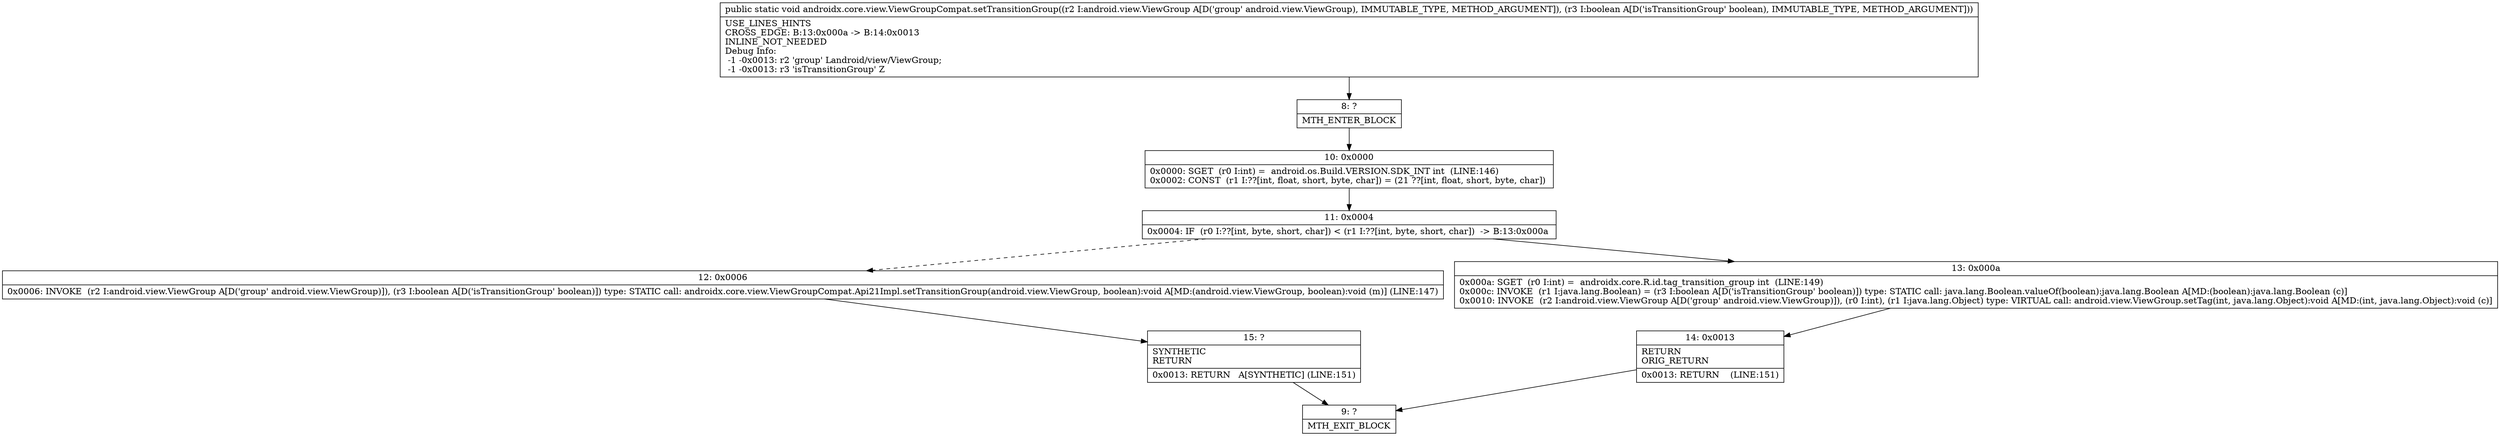 digraph "CFG forandroidx.core.view.ViewGroupCompat.setTransitionGroup(Landroid\/view\/ViewGroup;Z)V" {
Node_8 [shape=record,label="{8\:\ ?|MTH_ENTER_BLOCK\l}"];
Node_10 [shape=record,label="{10\:\ 0x0000|0x0000: SGET  (r0 I:int) =  android.os.Build.VERSION.SDK_INT int  (LINE:146)\l0x0002: CONST  (r1 I:??[int, float, short, byte, char]) = (21 ??[int, float, short, byte, char]) \l}"];
Node_11 [shape=record,label="{11\:\ 0x0004|0x0004: IF  (r0 I:??[int, byte, short, char]) \< (r1 I:??[int, byte, short, char])  \-\> B:13:0x000a \l}"];
Node_12 [shape=record,label="{12\:\ 0x0006|0x0006: INVOKE  (r2 I:android.view.ViewGroup A[D('group' android.view.ViewGroup)]), (r3 I:boolean A[D('isTransitionGroup' boolean)]) type: STATIC call: androidx.core.view.ViewGroupCompat.Api21Impl.setTransitionGroup(android.view.ViewGroup, boolean):void A[MD:(android.view.ViewGroup, boolean):void (m)] (LINE:147)\l}"];
Node_15 [shape=record,label="{15\:\ ?|SYNTHETIC\lRETURN\l|0x0013: RETURN   A[SYNTHETIC] (LINE:151)\l}"];
Node_9 [shape=record,label="{9\:\ ?|MTH_EXIT_BLOCK\l}"];
Node_13 [shape=record,label="{13\:\ 0x000a|0x000a: SGET  (r0 I:int) =  androidx.core.R.id.tag_transition_group int  (LINE:149)\l0x000c: INVOKE  (r1 I:java.lang.Boolean) = (r3 I:boolean A[D('isTransitionGroup' boolean)]) type: STATIC call: java.lang.Boolean.valueOf(boolean):java.lang.Boolean A[MD:(boolean):java.lang.Boolean (c)]\l0x0010: INVOKE  (r2 I:android.view.ViewGroup A[D('group' android.view.ViewGroup)]), (r0 I:int), (r1 I:java.lang.Object) type: VIRTUAL call: android.view.ViewGroup.setTag(int, java.lang.Object):void A[MD:(int, java.lang.Object):void (c)]\l}"];
Node_14 [shape=record,label="{14\:\ 0x0013|RETURN\lORIG_RETURN\l|0x0013: RETURN    (LINE:151)\l}"];
MethodNode[shape=record,label="{public static void androidx.core.view.ViewGroupCompat.setTransitionGroup((r2 I:android.view.ViewGroup A[D('group' android.view.ViewGroup), IMMUTABLE_TYPE, METHOD_ARGUMENT]), (r3 I:boolean A[D('isTransitionGroup' boolean), IMMUTABLE_TYPE, METHOD_ARGUMENT]))  | USE_LINES_HINTS\lCROSS_EDGE: B:13:0x000a \-\> B:14:0x0013\lINLINE_NOT_NEEDED\lDebug Info:\l  \-1 \-0x0013: r2 'group' Landroid\/view\/ViewGroup;\l  \-1 \-0x0013: r3 'isTransitionGroup' Z\l}"];
MethodNode -> Node_8;Node_8 -> Node_10;
Node_10 -> Node_11;
Node_11 -> Node_12[style=dashed];
Node_11 -> Node_13;
Node_12 -> Node_15;
Node_15 -> Node_9;
Node_13 -> Node_14;
Node_14 -> Node_9;
}

